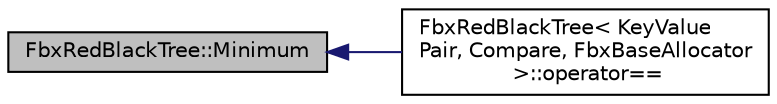 digraph "FbxRedBlackTree::Minimum"
{
  edge [fontname="Helvetica",fontsize="10",labelfontname="Helvetica",labelfontsize="10"];
  node [fontname="Helvetica",fontsize="10",shape=record];
  rankdir="LR";
  Node47 [label="FbxRedBlackTree::Minimum",height=0.2,width=0.4,color="black", fillcolor="grey75", style="filled", fontcolor="black"];
  Node47 -> Node48 [dir="back",color="midnightblue",fontsize="10",style="solid",fontname="Helvetica"];
  Node48 [label="FbxRedBlackTree\< KeyValue\lPair, Compare, FbxBaseAllocator\l \>::operator==",height=0.2,width=0.4,color="black", fillcolor="white", style="filled",URL="$class_fbx_red_black_tree.html#a40aebf09d104a56e1e6724ac7acb66b9"];
}
